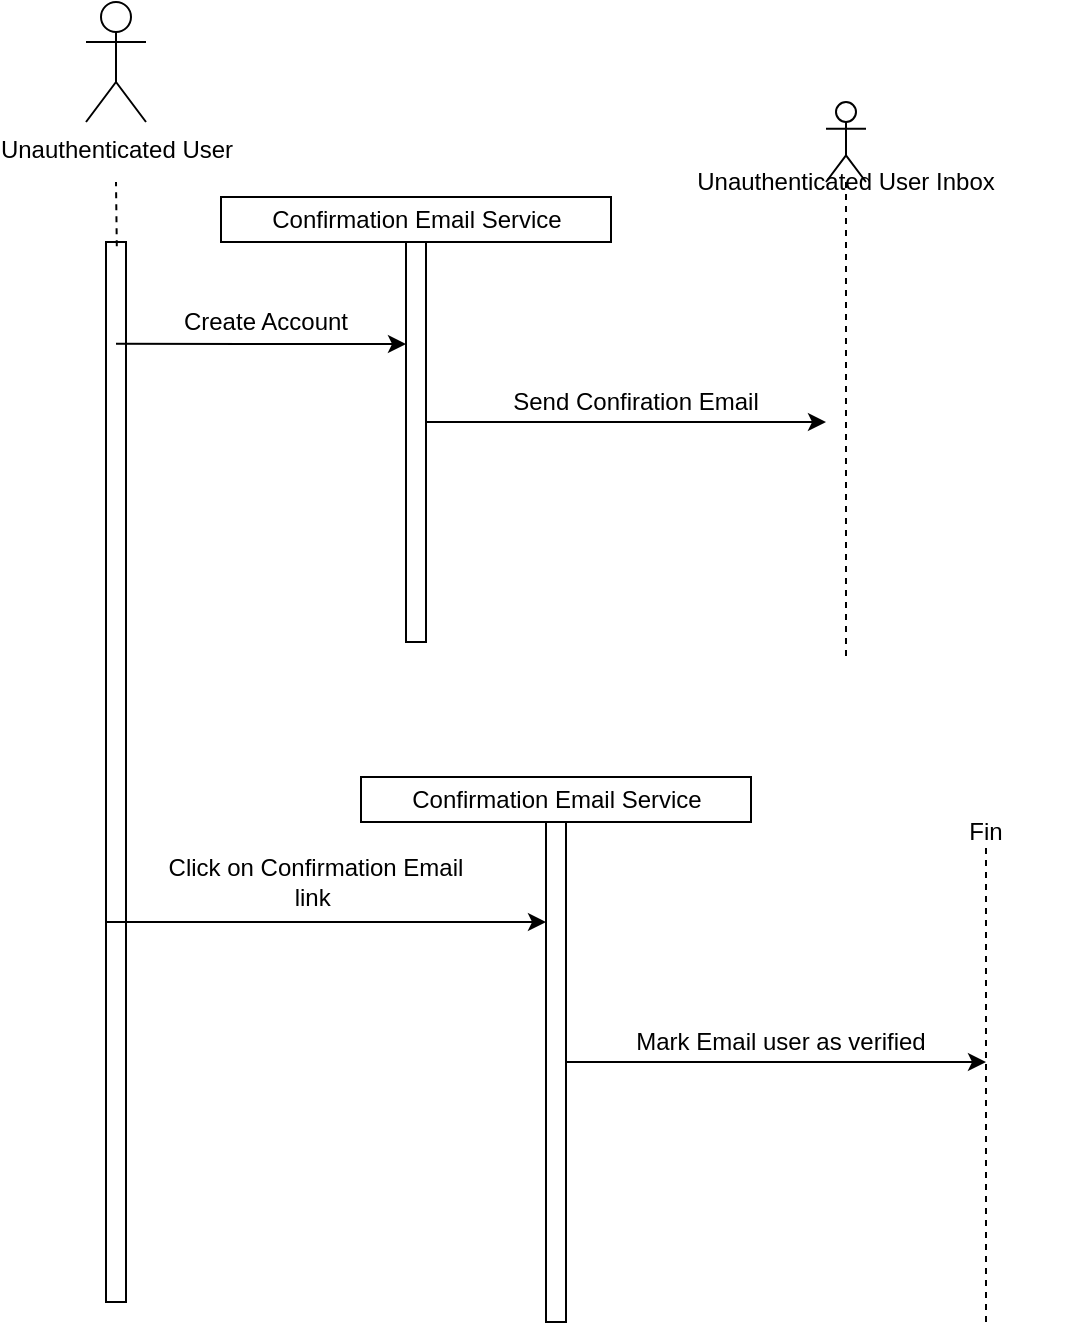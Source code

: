 <mxfile version="13.4.6" type="github">
  <diagram name="Page-1" id="74e2e168-ea6b-b213-b513-2b3c1d86103e">
    <mxGraphModel dx="2583" dy="977" grid="1" gridSize="10" guides="1" tooltips="1" connect="1" arrows="1" fold="1" page="1" pageScale="1" pageWidth="1100" pageHeight="850" background="#ffffff" math="0" shadow="0">
      <root>
        <mxCell id="0" />
        <mxCell id="1" parent="0" />
        <mxCell id="vhvnNbZrrGLws2BLhChK-11" value="" style="html=1;points=[];perimeter=orthogonalPerimeter;" vertex="1" parent="1">
          <mxGeometry x="50" y="130" width="10" height="530" as="geometry" />
        </mxCell>
        <mxCell id="vhvnNbZrrGLws2BLhChK-14" value="" style="endArrow=classic;html=1;exitX=0.5;exitY=0.096;exitDx=0;exitDy=0;exitPerimeter=0;" edge="1" parent="1" source="vhvnNbZrrGLws2BLhChK-11">
          <mxGeometry width="50" height="50" relative="1" as="geometry">
            <mxPoint x="90" y="220" as="sourcePoint" />
            <mxPoint x="200" y="181" as="targetPoint" />
            <Array as="points">
              <mxPoint x="130" y="181" />
            </Array>
          </mxGeometry>
        </mxCell>
        <mxCell id="vhvnNbZrrGLws2BLhChK-15" value="Create Account" style="text;html=1;strokeColor=none;fillColor=none;align=center;verticalAlign=middle;whiteSpace=wrap;rounded=0;" vertex="1" parent="1">
          <mxGeometry x="80" y="160" width="100" height="20" as="geometry" />
        </mxCell>
        <mxCell id="vhvnNbZrrGLws2BLhChK-16" value="Unauthenticated User" style="shape=umlActor;verticalLabelPosition=bottom;verticalAlign=top;html=1;" vertex="1" parent="1">
          <mxGeometry x="40" y="10" width="30" height="60" as="geometry" />
        </mxCell>
        <mxCell id="vhvnNbZrrGLws2BLhChK-17" value="" style="endArrow=none;dashed=1;html=1;exitX=0.54;exitY=0.004;exitDx=0;exitDy=0;exitPerimeter=0;" edge="1" parent="1" source="vhvnNbZrrGLws2BLhChK-11">
          <mxGeometry width="50" height="50" relative="1" as="geometry">
            <mxPoint x="40" y="140" as="sourcePoint" />
            <mxPoint x="55" y="100" as="targetPoint" />
          </mxGeometry>
        </mxCell>
        <mxCell id="vhvnNbZrrGLws2BLhChK-18" value="" style="html=1;points=[];perimeter=orthogonalPerimeter;" vertex="1" parent="1">
          <mxGeometry x="200" y="130" width="10" height="200" as="geometry" />
        </mxCell>
        <mxCell id="vhvnNbZrrGLws2BLhChK-20" value="" style="endArrow=classic;html=1;" edge="1" parent="1">
          <mxGeometry width="50" height="50" relative="1" as="geometry">
            <mxPoint x="210" y="220" as="sourcePoint" />
            <mxPoint x="410" y="220" as="targetPoint" />
          </mxGeometry>
        </mxCell>
        <mxCell id="vhvnNbZrrGLws2BLhChK-21" value="Send Confiration Email" style="text;html=1;strokeColor=none;fillColor=none;align=center;verticalAlign=middle;whiteSpace=wrap;rounded=0;" vertex="1" parent="1">
          <mxGeometry x="250" y="200" width="130" height="20" as="geometry" />
        </mxCell>
        <mxCell id="vhvnNbZrrGLws2BLhChK-25" value="" style="shape=umlLifeline;participant=umlActor;perimeter=lifelinePerimeter;whiteSpace=wrap;html=1;container=1;collapsible=0;recursiveResize=0;verticalAlign=top;spacingTop=36;outlineConnect=0;" vertex="1" parent="1">
          <mxGeometry x="410" y="60" width="20" height="280" as="geometry" />
        </mxCell>
        <mxCell id="vhvnNbZrrGLws2BLhChK-26" value="Unauthenticated User Inbox" style="text;html=1;strokeColor=none;fillColor=none;align=center;verticalAlign=middle;whiteSpace=wrap;rounded=0;" vertex="1" parent="1">
          <mxGeometry x="305" y="90" width="230" height="20" as="geometry" />
        </mxCell>
        <mxCell id="vhvnNbZrrGLws2BLhChK-27" value="" style="endArrow=classic;html=1;" edge="1" parent="1">
          <mxGeometry width="50" height="50" relative="1" as="geometry">
            <mxPoint x="50" y="470" as="sourcePoint" />
            <mxPoint x="270" y="470" as="targetPoint" />
          </mxGeometry>
        </mxCell>
        <mxCell id="vhvnNbZrrGLws2BLhChK-28" value="Click on Confirmation Email link&amp;nbsp;" style="text;html=1;strokeColor=none;fillColor=none;align=center;verticalAlign=middle;whiteSpace=wrap;rounded=0;" vertex="1" parent="1">
          <mxGeometry x="80" y="440" width="150" height="20" as="geometry" />
        </mxCell>
        <mxCell id="vhvnNbZrrGLws2BLhChK-30" value="" style="html=1;points=[];perimeter=orthogonalPerimeter;" vertex="1" parent="1">
          <mxGeometry x="270" y="420" width="10" height="250" as="geometry" />
        </mxCell>
        <mxCell id="vhvnNbZrrGLws2BLhChK-31" value="Confirmation Email Service" style="html=1;dashed=0;whitespace=wrap;" vertex="1" parent="1">
          <mxGeometry x="177.5" y="397.5" width="195" height="22.5" as="geometry" />
        </mxCell>
        <mxCell id="vhvnNbZrrGLws2BLhChK-33" value="Confirmation Email Service" style="html=1;dashed=0;whitespace=wrap;" vertex="1" parent="1">
          <mxGeometry x="107.5" y="107.5" width="195" height="22.5" as="geometry" />
        </mxCell>
        <mxCell id="vhvnNbZrrGLws2BLhChK-35" value="" style="endArrow=classic;html=1;exitX=1.02;exitY=0.48;exitDx=0;exitDy=0;exitPerimeter=0;" edge="1" parent="1" source="vhvnNbZrrGLws2BLhChK-30">
          <mxGeometry width="50" height="50" relative="1" as="geometry">
            <mxPoint x="280" y="560" as="sourcePoint" />
            <mxPoint x="490" y="540" as="targetPoint" />
          </mxGeometry>
        </mxCell>
        <mxCell id="vhvnNbZrrGLws2BLhChK-36" value="" style="endArrow=none;dashed=1;html=1;" edge="1" parent="1">
          <mxGeometry width="50" height="50" relative="1" as="geometry">
            <mxPoint x="490" y="670" as="sourcePoint" />
            <mxPoint x="490" y="430" as="targetPoint" />
          </mxGeometry>
        </mxCell>
        <mxCell id="vhvnNbZrrGLws2BLhChK-39" value="Fin" style="text;html=1;strokeColor=none;fillColor=none;align=center;verticalAlign=middle;whiteSpace=wrap;rounded=0;" vertex="1" parent="1">
          <mxGeometry x="470" y="415" width="40" height="20" as="geometry" />
        </mxCell>
        <mxCell id="vhvnNbZrrGLws2BLhChK-40" value="Mark Email user as verified" style="text;html=1;strokeColor=none;fillColor=none;align=center;verticalAlign=middle;whiteSpace=wrap;rounded=0;" vertex="1" parent="1">
          <mxGeometry x="305" y="520" width="165" height="20" as="geometry" />
        </mxCell>
      </root>
    </mxGraphModel>
  </diagram>
</mxfile>
